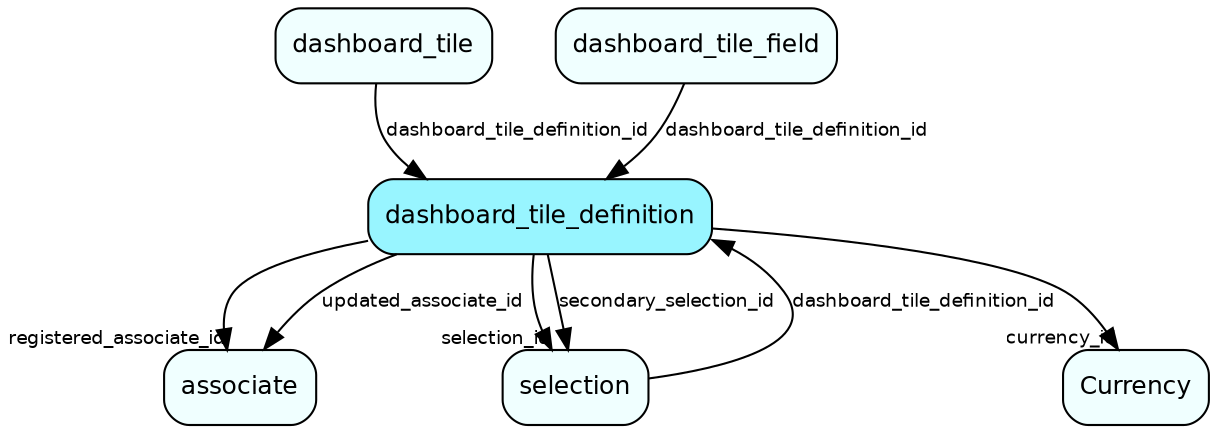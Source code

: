 digraph dashboard_tile_definition  {
node [shape = box style="rounded, filled" fontname = "Helvetica" fontsize = "12" ]
edge [fontname = "Helvetica" fontsize = "9"]

dashboard_tile_definition[fillcolor = "cadetblue1"]
associate[fillcolor = "azure1"]
selection[fillcolor = "azure1"]
Currency[fillcolor = "azure1"]
dashboard_tile[fillcolor = "azure1"]
dashboard_tile_field[fillcolor = "azure1"]
dashboard_tile_definition -> associate [headlabel = "registered_associate_id"]
dashboard_tile_definition -> associate [label = "updated_associate_id"]
dashboard_tile_definition -> selection [headlabel = "selection_id"]
dashboard_tile_definition -> Currency [headlabel = "currency_id"]
dashboard_tile_definition -> selection [label = "secondary_selection_id"]
selection -> dashboard_tile_definition [label = "dashboard_tile_definition_id"]
dashboard_tile -> dashboard_tile_definition [label = "dashboard_tile_definition_id"]
dashboard_tile_field -> dashboard_tile_definition [label = "dashboard_tile_definition_id"]
}
